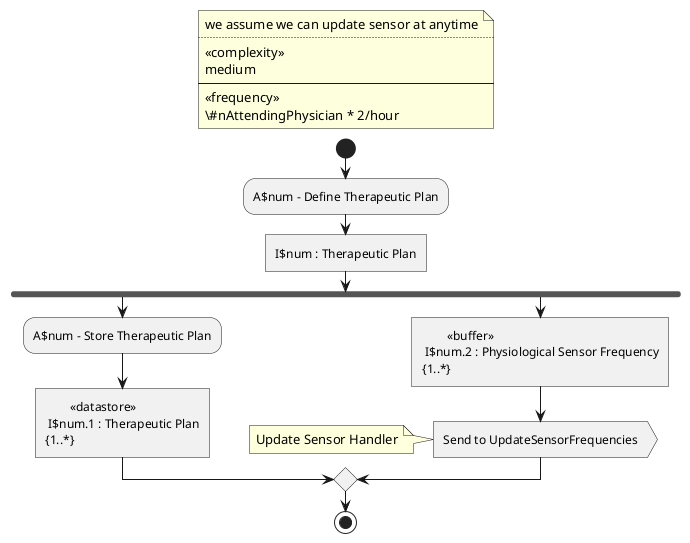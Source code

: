@startuml define_therapeutic_plan

!$num = 1

floating note
we assume we can update sensor at anytime
....
<<complexity>>
medium
----
<<frequency>>
\#nAttendingPhysician * 2/hour
end note

start
:A$num - Define Therapeutic Plan; <<acceptEvent>>
:I$num : Therapeutic Plan; <<task>>
!$num = $num + 1

fork
  :A$num - Store Therapeutic Plan;
  :\t<<datastore>>\n I$num.1 : Therapeutic Plan\n{1..*}; <<task>>
fork again
  :\t<<buffer>>\n I$num.2 : Physiological Sensor Frequency\n{1..*}; <<task>>

  :Send to UpdateSensorFrequencies; <<output>>
  note left
  Update Sensor Handler
  end note
end merge

stop

@enduml
